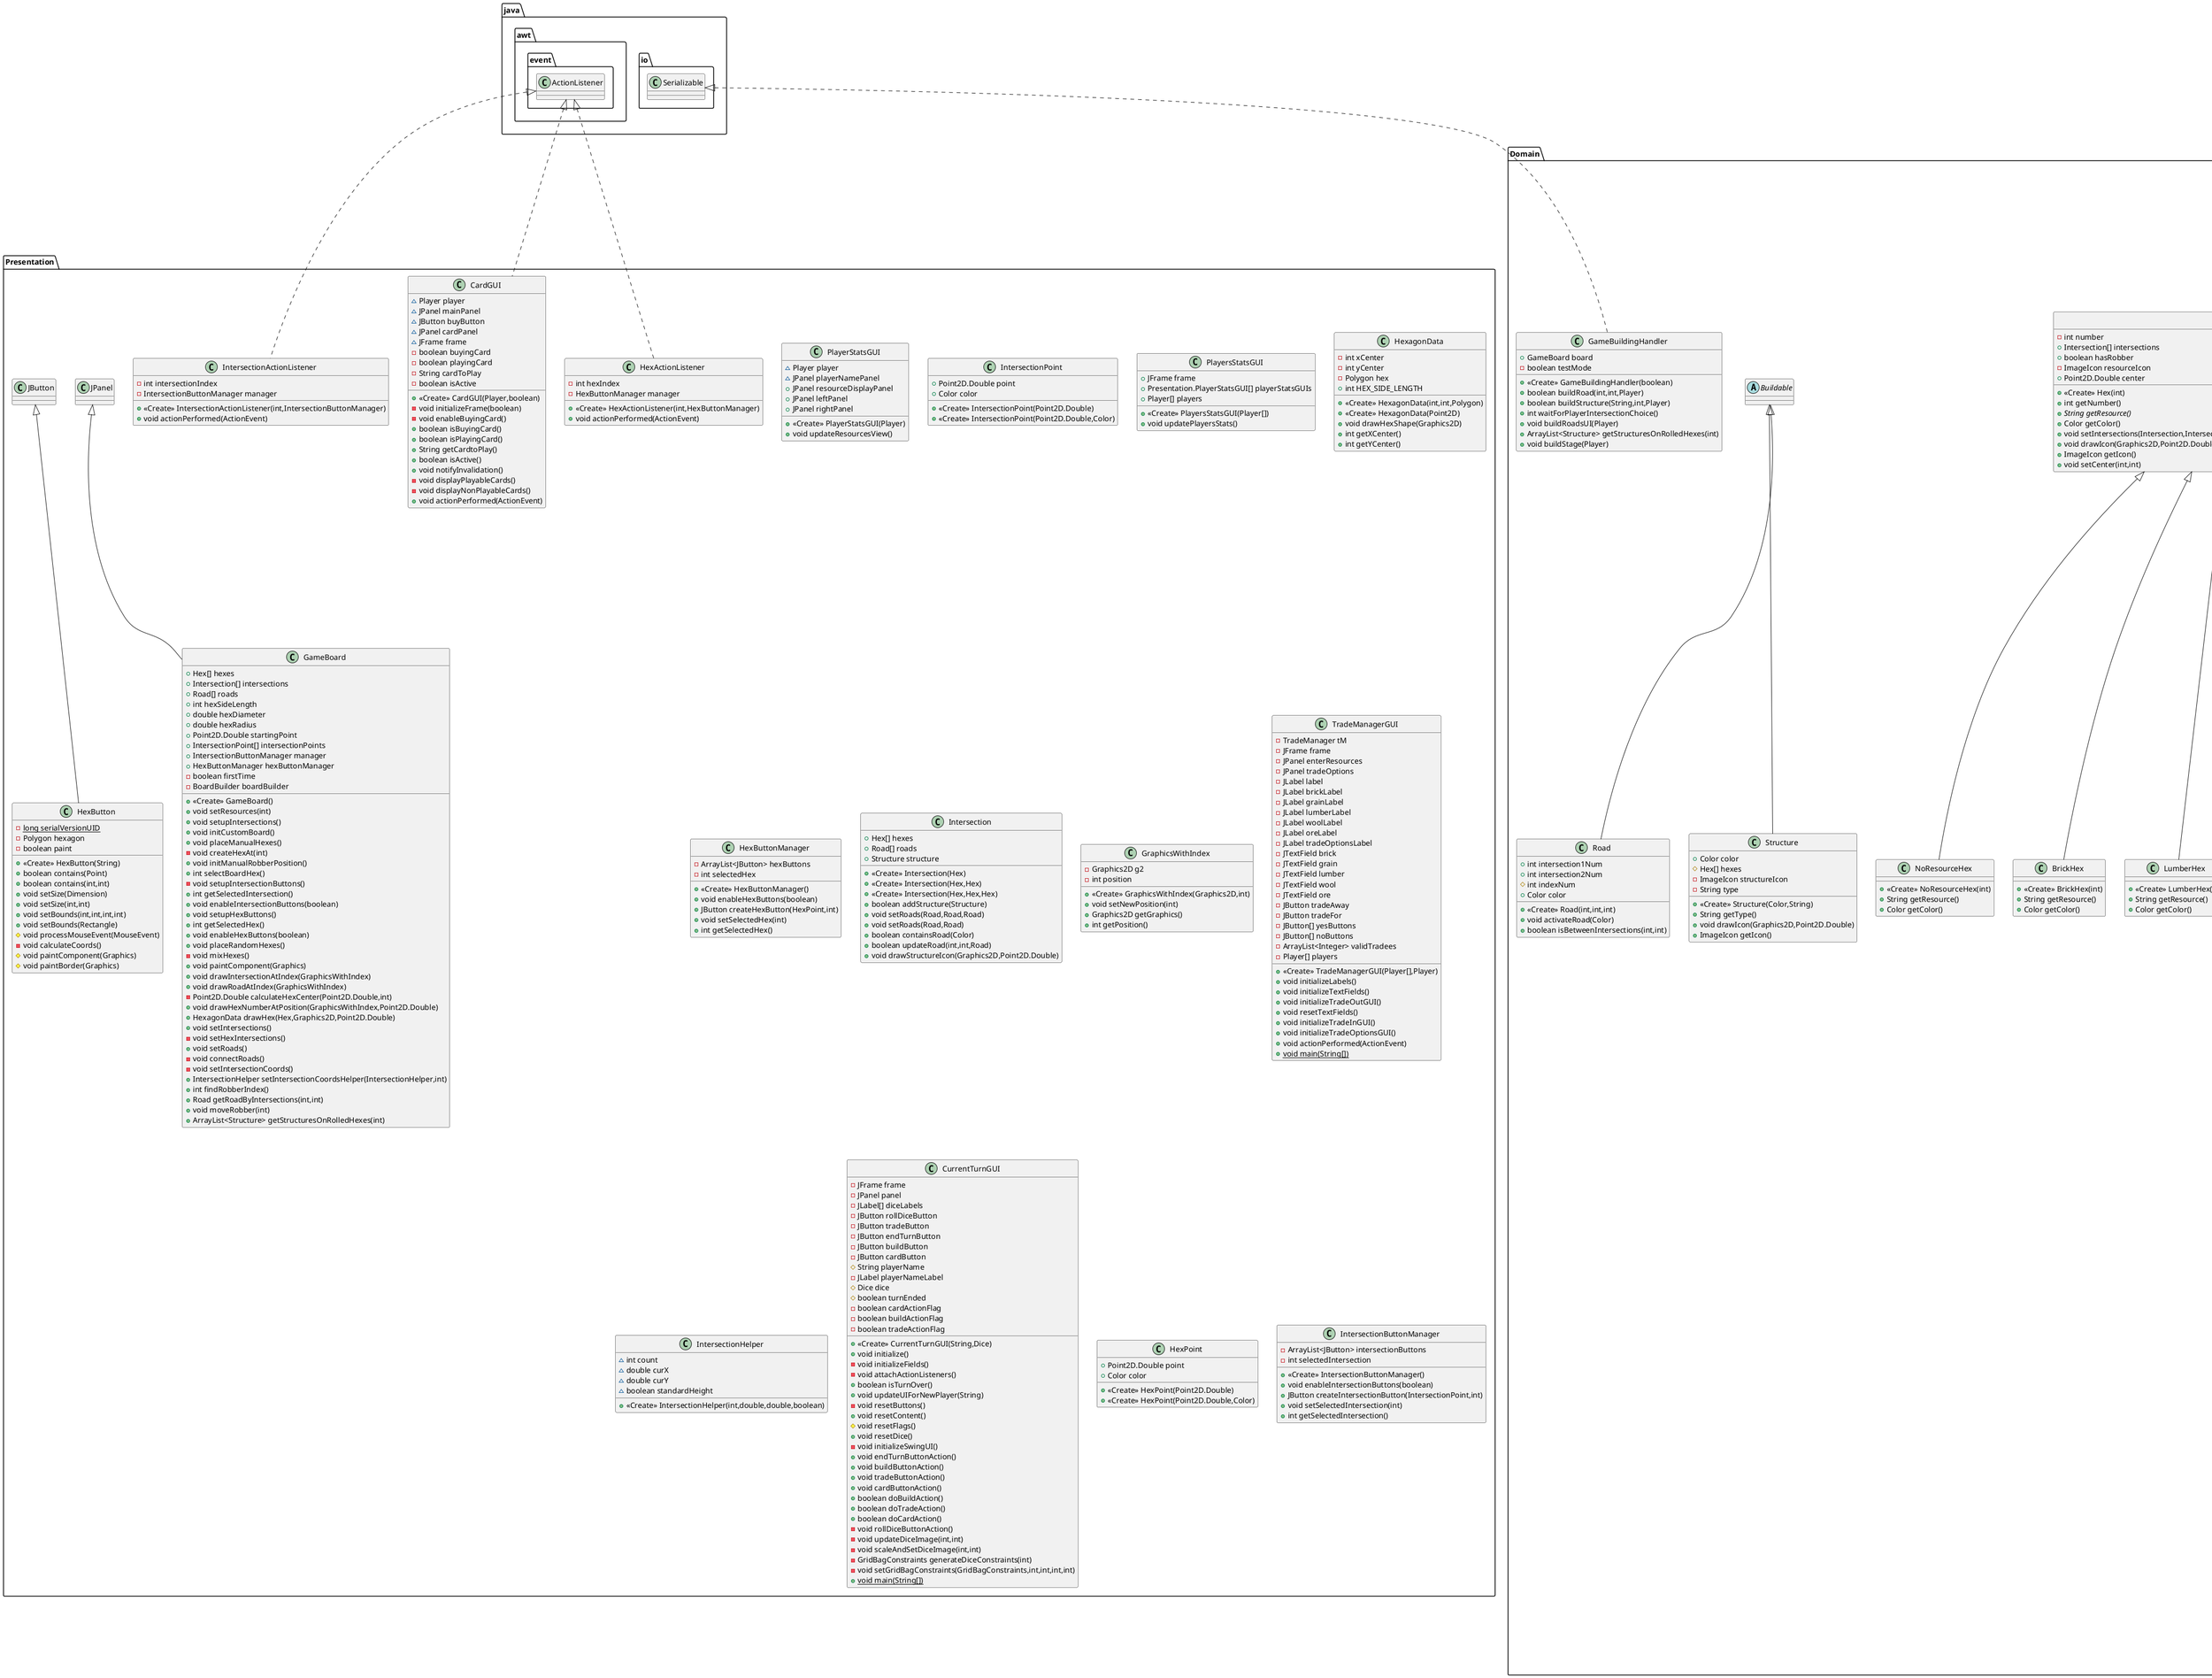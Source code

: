 @startuml
class Presentation.PlayerStatsGUI {
~ Player player
~ JPanel playerNamePanel
+ JPanel resourceDisplayPanel
+ JPanel leftPanel
+ JPanel rightPanel
+ <<Create>> PlayerStatsGUI(Player)
+ void updateResourcesView()
}
class Domain.Road {
+ int intersection1Num
+ int intersection2Num
# int indexNum
+ Color color
+ <<Create>> Road(int,int,int)
+ void activateRoad(Color)
+ boolean isBetweenIntersections(int,int)
}
abstract class Domain.PlayableCard {
+ {abstract}String getType()
}
class Domain.YearOfPlentyCard {
+ <<Create>> YearOfPlentyCard()
+ String getType()
}
class Presentation.HexActionListener {
- int hexIndex
- HexButtonManager manager
+ <<Create>> HexActionListener(int,HexButtonManager)
+ void actionPerformed(ActionEvent)
}
abstract class Domain.Buyable {
}
class Presentation.IntersectionPoint {
+ Point2D.Double point
+ Color color
+ <<Create>> IntersectionPoint(Point2D.Double)
+ <<Create>> IntersectionPoint(Point2D.Double,Color)
}
class Presentation.PlayersStatsGUI {
+ JFrame frame
+ Presentation.PlayerStatsGUI[] playerStatsGUIs
+ Player[] players
+ <<Create>> PlayersStatsGUI(Player[])
+ void updatePlayersStats()
}
class Presentation.CardGUI {
~ Player player
~ JPanel mainPanel
~ JButton buyButton
~ JPanel cardPanel
~ JFrame frame
- boolean buyingCard
- boolean playingCard
- String cardToPlay
- boolean isActive
+ <<Create>> CardGUI(Player,boolean)
- void initializeFrame(boolean)
- void enableBuyingCard()
+ boolean isBuyingCard()
+ boolean isPlayingCard()
+ String getCardtoPlay()
+ boolean isActive()
+ void notifyInvalidation()
- void displayPlayableCards()
- void displayNonPlayableCards()
+ void actionPerformed(ActionEvent)
}
class Domain.NoResourceHex {
+ <<Create>> NoResourceHex(int)
+ String getResource()
+ Color getColor()
}
class Presentation.GameBoard {
+ Hex[] hexes
+ Intersection[] intersections
+ Road[] roads
+ int hexSideLength
+ double hexDiameter
+ double hexRadius
+ Point2D.Double startingPoint
+ IntersectionPoint[] intersectionPoints
+ IntersectionButtonManager manager
+ HexButtonManager hexButtonManager
- boolean firstTime
- BoardBuilder boardBuilder
+ <<Create>> GameBoard()
+ void setResources(int)
+ void setupIntersections()
+ void initCustomBoard()
+ void placeManualHexes()
- void createHexAt(int)
+ void initManualRobberPosition()
+ int selectBoardHex()
- void setupIntersectionButtons()
+ int getSelectedIntersection()
+ void enableIntersectionButtons(boolean)
+ void setupHexButtons()
+ int getSelectedHex()
+ void enableHexButtons(boolean)
+ void placeRandomHexes()
- void mixHexes()
+ void paintComponent(Graphics)
+ void drawIntersectionAtIndex(GraphicsWithIndex)
+ void drawRoadAtIndex(GraphicsWithIndex)
- Point2D.Double calculateHexCenter(Point2D.Double,int)
+ void drawHexNumberAtPosition(GraphicsWithIndex,Point2D.Double)
+ HexagonData drawHex(Hex,Graphics2D,Point2D.Double)
+ void setIntersections()
- void setHexIntersections()
+ void setRoads()
- void connectRoads()
- void setIntersectionCoords()
+ IntersectionHelper setIntersectionCoordsHelper(IntersectionHelper,int)
+ int findRobberIndex()
+ Road getRoadByIntersections(int,int)
+ void moveRobber(int)
+ ArrayList<Structure> getStructuresOnRolledHexes(int)
}
class Domain.Game {
+ GameBuildingHandler gameBuildingHandler
+ int playerNum
+ JPanel[] playerPanels
+ JFrame gameFrame
+ Color[] colors
+ int MAX_PLAYERS
+ Player[] players
+ Player inTurn
+ int inTurnIndex
+ int maxKnights
+ int maxRoads
+ SpecialtyCard mostRoads
+ SpecialtyCard largestArmy
+ Dice dice
+ PlayersStatsGUI playersStats
+ Robber robber
+ TradeManagerGUI tradeManagerGUI
+ CardGUI cardGUI
+ <<Create>> Game()
+ <<Create>> Game(int)
- void giveInitialResources()
+ void rotateTurns()
+ boolean buildRoad(int,int)
+ boolean buildStructure(String,int)
+ void buildRoadsUI()
+ void buildInitialStructures()
+ int handleDiceRoll()
+ void giveResourcesFromRoll(int)
~ String getPlayerNameByColor(Color)
- Player getPlayerOfColor(Color)
- void waitForPlayerToEndTurn(CurrentTurnGUI)
- void handlePlayerAction(CurrentTurnGUI)
- void handleCardAction()
+ void handlePlayerTurn(CurrentTurnGUI)
+ void checkSpecialties()
+ boolean playCard()
- int getIndexOfFirstPlayableCardofType(String)
+ boolean buyCard()
- Player getPlayerByName(String)
+ void populateColors()
+ void populatePlayers()
}
class Domain.Game$PlayerInfo {
~ Color playerColor
~ String playerName
~ int playerInd
+ <<Create>> PlayerInfo(Color,String,int)
}
class Domain.BrickHex {
+ <<Create>> BrickHex(int)
+ String getResource()
+ Color getColor()
}
class Presentation.HexagonData {
- int xCenter
- int yCenter
- Polygon hex
+ int HEX_SIDE_LENGTH
+ <<Create>> HexagonData(int,int,Polygon)
+ <<Create>> HexagonData(Point2D)
+ void drawHexShape(Graphics2D)
+ int getXCenter()
+ int getYCenter()
}
class Domain.LumberHex {
+ <<Create>> LumberHex(int)
+ String getResource()
+ Color getColor()
}
abstract class Domain.Hex {
- int number
+ Intersection[] intersections
+ boolean hasRobber
- ImageIcon resourceIcon
+ Point2D.Double center
+ <<Create>> Hex(int)
+ int getNumber()
+ {abstract}String getResource()
+ Color getColor()
+ void setIntersections(Intersection,Intersection,Intersection,Intersection,Intersection,Intersection)
+ void drawIcon(Graphics2D,Point2D.Double)
+ ImageIcon getIcon()
+ void setCenter(int,int)
}
class Presentation.HexButton {
- {static} long serialVersionUID
- Polygon hexagon
- boolean paint
+ <<Create>> HexButton(String)
+ boolean contains(Point)
+ boolean contains(int,int)
+ void setSize(Dimension)
+ void setSize(int,int)
+ void setBounds(int,int,int,int)
+ void setBounds(Rectangle)
# void processMouseEvent(MouseEvent)
- void calculateCoords()
# void paintComponent(Graphics)
# void paintBorder(Graphics)
}
class Domain.OreHex {
+ <<Create>> OreHex(int)
+ String getResource()
+ Color getColor()
}
class Presentation.HexButtonManager {
- ArrayList<JButton> hexButtons
- int selectedHex
+ <<Create>> HexButtonManager()
+ void enableHexButtons(boolean)
+ JButton createHexButton(HexPoint,int)
+ void setSelectedHex(int)
+ int getSelectedHex()
}
class Domain.RoadBuildingCard {
+ <<Create>> RoadBuildingCard()
+ String getType()
}
class Domain.Main {
+ {static} void main(String[])
}
class Presentation.Intersection {
+ Hex[] hexes
+ Road[] roads
+ Structure structure
+ <<Create>> Intersection(Hex)
+ <<Create>> Intersection(Hex,Hex)
+ <<Create>> Intersection(Hex,Hex,Hex)
+ boolean addStructure(Structure)
+ void setRoads(Road,Road,Road)
+ void setRoads(Road,Road)
+ boolean containsRoad(Color)
+ boolean updateRoad(int,int,Road)
+ void drawStructureIcon(Graphics2D,Point2D.Double)
}
class Domain.BoardBuilder {
+ <<Create>> BoardBuilder()
+ Hex createHex()
+ Hex createHexOfType(String)
- Hex createNumberedHexOfType(String)
+ Hex createHexOfTypeAndNumber(String,int)
+ int getManualHexNumber()
}
class Domain.Structure {
+ Color color
# Hex[] hexes
- ImageIcon structureIcon
- String type
+ <<Create>> Structure(Color,String)
+ String getType()
+ void drawIcon(Graphics2D,Point2D.Double)
+ ImageIcon getIcon()
}
class Domain.SpecialtyCard {
- String type
+ <<Create>> SpecialtyCard(String)
+ int getPointValue()
+ String getType()
}
class Domain.MonopolyCard {
+ String getType()
}
class Presentation.IntersectionActionListener {
- int intersectionIndex
- IntersectionButtonManager manager
+ <<Create>> IntersectionActionListener(int,IntersectionButtonManager)
+ void actionPerformed(ActionEvent)
}
abstract class Domain.ProgressCard {
+ <<Create>> ProgressCard()
}
class Presentation.GraphicsWithIndex {
- Graphics2D g2
- int position
+ <<Create>> GraphicsWithIndex(Graphics2D,int)
+ void setNewPosition(int)
+ Graphics2D getGraphics()
+ int getPosition()
}
class Presentation.TradeManagerGUI {
- TradeManager tM
- JFrame frame
- JPanel enterResources
- JPanel tradeOptions
- JLabel label
- JLabel brickLabel
- JLabel grainLabel
- JLabel lumberLabel
- JLabel woolLabel
- JLabel oreLabel
- JLabel tradeOptionsLabel
- JTextField brick
- JTextField grain
- JTextField lumber
- JTextField wool
- JTextField ore
- JButton tradeAway
- JButton tradeFor
- JButton[] yesButtons
- JButton[] noButtons
- ArrayList<Integer> validTradees
- Player[] players
+ <<Create>> TradeManagerGUI(Player[],Player)
+ void initializeLabels()
+ void initializeTextFields()
+ void initializeTradeOutGUI()
+ void resetTextFields()
+ void initializeTradeInGUI()
+ void initializeTradeOptionsGUI()
+ void actionPerformed(ActionEvent)
+ {static} void main(String[])
}
class Presentation.IntersectionHelper {
~ int count
~ double curX
~ double curY
~ boolean standardHeight
+ <<Create>> IntersectionHelper(int,double,double,boolean)
}
abstract class Domain.NonPlayableCard {
+ {abstract}int getPointValue()
+ {abstract}String getType()
}
class Domain.Dice {
- int[] rolls
- int total
- Random rng
- boolean rollForCurrentPlayerMade
+ <<Create>> Dice(int)
+ void setTotal(int)
+ boolean hasPlayerMadeRoll()
+ void invalidatePreviousRoll()
+ int getNumDice()
+ int[] rollDice()
+ void waitForPlayerDiceRoll()
+ int getTotal()
}
class Domain.Robber {
+ <<Create>> Robber()
+ int moveRobberTile(Game)
+ int waitForPlayerHexChoice(Game,boolean)
+ void moreThanSevenCards(Game)
- ArrayList<String> retrieveRobberTargets(Game,int)
- void handleSteal(Game,ArrayList<String>)
+ void activateRobber(Game)
+ ArrayList<String> retrieveRobberTargetsWithInput(Game,int)
+ void handleStealWithInput(Game,Player)
+ boolean activateRobberWithInputs(Game,int,String)
+ Structure getStuctureByHex(Game,int,int)
}
class Domain.ResourceCard {
# String type
+ <<Create>> ResourceCard(String)
+ String getType()
+ int getPointValue()
}
enum Domain.ResourceType {
+  Lumber
+  Brick
+  Grain
+  Wool
+  Ore
- <<Create>> ResourceType()
}
class Domain.WoolHex {
+ <<Create>> WoolHex(int)
+ String getResource()
+ Color getColor()
}
class Domain.KnightCard {
+ String getType()
}
class Domain.Player {
+ String name
+ Color color
+ ArrayList<ResourceCard> resources
# boolean isActive
+ int numSettlements
# int numCities
+ int numRoads
+ int victoryPoints
+ ArrayList<NonPlayableCard> nCards
+ ArrayList<PlayableCard> pCards
+ int knightCount
+ boolean hasKnightCard
+ boolean hasRoadCard
+ int brickAmount
+ int grainAmount
+ int lumberAmount
+ int woolAmount
+ int oreAmount
+ <<Create>> Player(String,Color)
+ <<Create>> Player(Game.PlayerInfo)
+ ResourceCard removeRandomCard()
+ void addResourceCard(ResourceCard)
+ boolean removeResourceCard(String)
+ boolean containsAllResources(ArrayList<ResourceCard>)
+ void removeAllResources(ArrayList<ResourceCard>)
+ void printResources()
+ void addNonPlayableCard(NonPlayableCard)
+ boolean removeNonPlayableCard(NonPlayableCard)
+ String displayPlayableCards()
}
class Domain.TradeManager {
- Player[] players
- Player inTurn
+ int[] resourceOut
+ int[] resourceIn
+ <<Create>> TradeManager(Player[],Player)
+ boolean checkIfValidOutput()
+ ArrayList<Integer> checkIfValidTrade()
- Player findPlayer(Player[],String)
+ void setResourceOut(String[])
+ void setResourceIn(String[])
+ void handleTrade(String)
- ArrayList<ResourceCard> createResourceCards(int[])
}
abstract class Domain.Buildable {
}
class Presentation.CurrentTurnGUI {
- JFrame frame
- JPanel panel
- JLabel[] diceLabels
- JButton rollDiceButton
- JButton tradeButton
- JButton endTurnButton
- JButton buildButton
- JButton cardButton
# String playerName
- JLabel playerNameLabel
# Dice dice
# boolean turnEnded
- boolean cardActionFlag
- boolean buildActionFlag
- boolean tradeActionFlag
+ <<Create>> CurrentTurnGUI(String,Dice)
+ void initialize()
- void initializeFields()
- void attachActionListeners()
+ boolean isTurnOver()
+ void updateUIForNewPlayer(String)
- void resetButtons()
+ void resetContent()
# void resetFlags()
+ void resetDice()
- void initializeSwingUI()
+ void endTurnButtonAction()
+ void buildButtonAction()
+ void tradeButtonAction()
+ void cardButtonAction()
+ boolean doBuildAction()
+ boolean doTradeAction()
+ boolean doCardAction()
- void rollDiceButtonAction()
- void updateDiceImage(int,int)
- void scaleAndSetDiceImage(int,int)
- GridBagConstraints generateDiceConstraints(int)
- void setGridBagConstraints(GridBagConstraints,int,int,int,int)
+ {static} void main(String[])
}
class Domain.VictoryPointCard {
+ <<Create>> VictoryPointCard()
+ int getPointValue()
+ String getType()
}
class Presentation.HexPoint {
+ Point2D.Double point
+ Color color
+ <<Create>> HexPoint(Point2D.Double)
+ <<Create>> HexPoint(Point2D.Double,Color)
}
class Presentation.IntersectionButtonManager {
- ArrayList<JButton> intersectionButtons
- int selectedIntersection
+ <<Create>> IntersectionButtonManager()
+ void enableIntersectionButtons(boolean)
+ JButton createIntersectionButton(IntersectionPoint,int)
+ void setSelectedIntersection(int)
+ int getSelectedIntersection()
}
class Domain.GameBuildingHandler {
+ GameBoard board
- boolean testMode
+ <<Create>> GameBuildingHandler(boolean)
+ boolean buildRoad(int,int,Player)
+ boolean buildStructure(String,int,Player)
+ int waitForPlayerIntersectionChoice()
+ void buildRoadsUI(Player)
+ ArrayList<Structure> getStructuresOnRolledHexes(int)
+ void buildStage(Player)
}
class Domain.GrainHex {
+ <<Create>> GrainHex(int)
+ String getResource()
+ Color getColor()
}


Domain.Buildable <|-- Domain.Road
Domain.Buyable <|-- Domain.PlayableCard
Domain.ProgressCard <|-- Domain.YearOfPlentyCard
java.awt.event.ActionListener <|.. Presentation.HexActionListener
java.awt.event.ActionListener <|.. Presentation.CardGUI
Domain.Hex <|-- Domain.NoResourceHex
Presentation.JPanel <|-- Presentation.GameBoard
Domain.Game +.. Domain.Game$PlayerInfo
Domain.Hex <|-- Domain.BrickHex
Domain.Hex <|-- Domain.LumberHex
Presentation.JButton <|-- Presentation.HexButton
Domain.Hex <|-- Domain.OreHex
Domain.ProgressCard <|-- Domain.RoadBuildingCard
Domain.Buildable <|-- Domain.Structure
Domain.NonPlayableCard <|-- Domain.SpecialtyCard
Domain.ProgressCard <|-- Domain.MonopolyCard
java.awt.event.ActionListener <|.. Presentation.IntersectionActionListener
Domain.PlayableCard <|-- Domain.ProgressCard
Domain.Buyable <|-- Domain.NonPlayableCard
Domain.NonPlayableCard <|-- Domain.ResourceCard
Domain.Hex <|-- Domain.WoolHex
Domain.PlayableCard <|-- Domain.KnightCard
Domain.NonPlayableCard <|-- Domain.VictoryPointCard
java.io.Serializable <|.. Domain.GameBuildingHandler
Domain.Hex <|-- Domain.GrainHex
@enduml